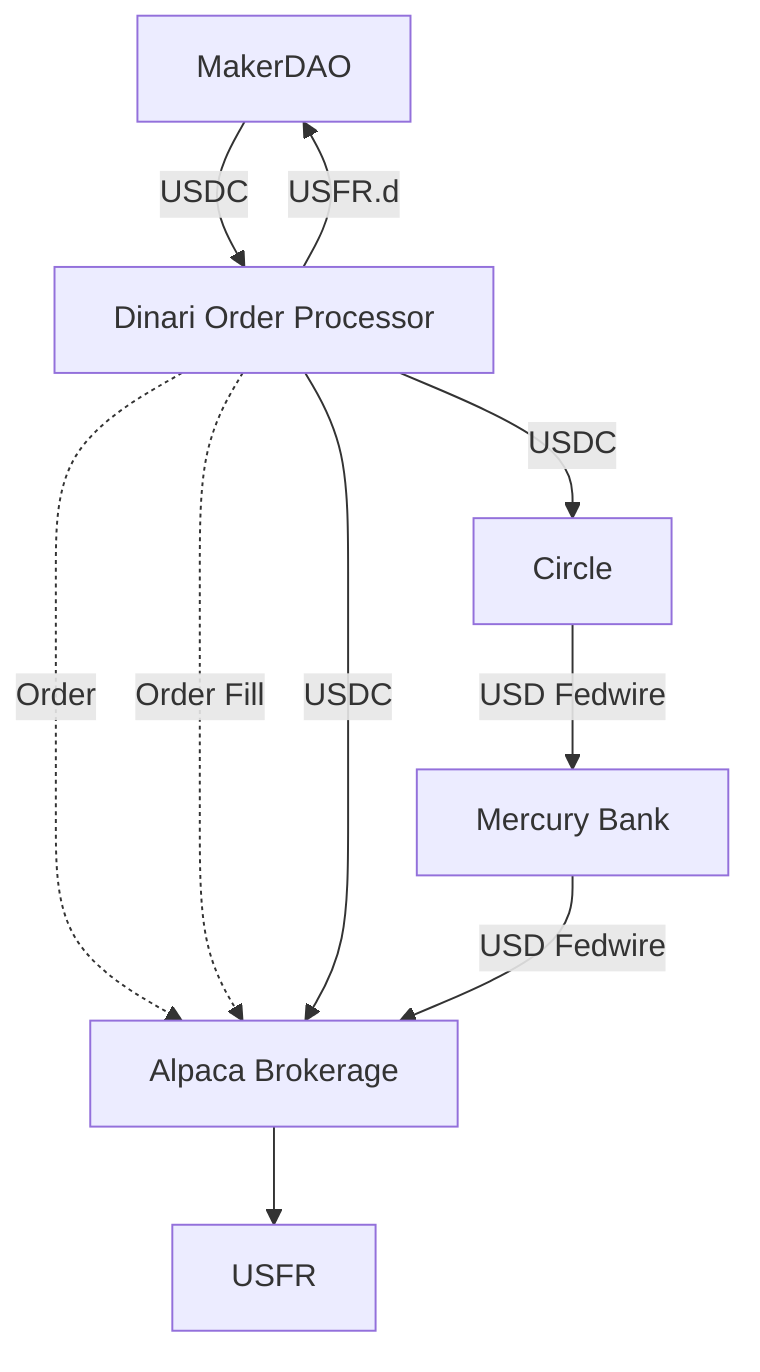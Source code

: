 graph TD
  MakerDAO --> |USDC| DOP[Dinari Order Processor]
  DOP --> |USFR.d| MakerDAO
  DOP --> |USDC| Circle
  DOP -.-> |Order| AB[Alpaca Brokerage]
  DOP -.-> |Order Fill| AB
  
  Circle --> |USD Fedwire| MB[Mercury Bank]
  DOP --> |USDC| AB[Alpaca Brokerage]
  
  MB --> |USD Fedwire| AB
  AB --> USFR